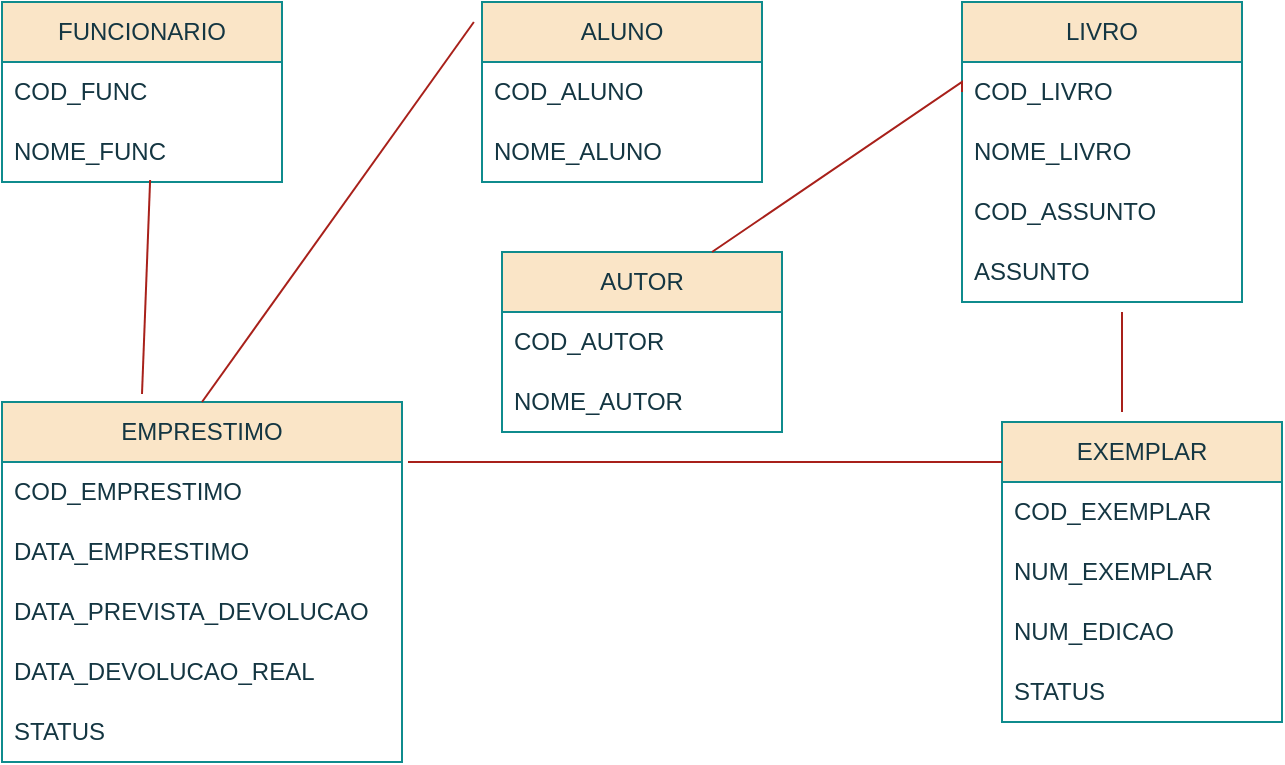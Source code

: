 <mxfile version="21.7.2" type="google">
  <diagram name="Página-1" id="TrCaCFIthRfWNTuMMd49">
    <mxGraphModel grid="1" page="1" gridSize="10" guides="1" tooltips="1" connect="1" arrows="1" fold="1" pageScale="1" pageWidth="827" pageHeight="1169" math="0" shadow="0">
      <root>
        <mxCell id="0" />
        <mxCell id="1" parent="0" />
        <mxCell id="9lE_3xaZWTyWTYsH1hgt-3" value="FUNCIONARIO" style="swimlane;fontStyle=0;childLayout=stackLayout;horizontal=1;startSize=30;horizontalStack=0;resizeParent=1;resizeParentMax=0;resizeLast=0;collapsible=1;marginBottom=0;whiteSpace=wrap;html=1;labelBackgroundColor=none;fillColor=#FAE5C7;strokeColor=#0F8B8D;fontColor=#143642;" vertex="1" parent="1">
          <mxGeometry x="60" y="40" width="140" height="90" as="geometry" />
        </mxCell>
        <mxCell id="9lE_3xaZWTyWTYsH1hgt-4" value="COD_FUNC" style="text;strokeColor=none;fillColor=none;align=left;verticalAlign=middle;spacingLeft=4;spacingRight=4;overflow=hidden;points=[[0,0.5],[1,0.5]];portConstraint=eastwest;rotatable=0;whiteSpace=wrap;html=1;labelBackgroundColor=none;fontColor=#143642;" vertex="1" parent="9lE_3xaZWTyWTYsH1hgt-3">
          <mxGeometry y="30" width="140" height="30" as="geometry" />
        </mxCell>
        <mxCell id="9lE_3xaZWTyWTYsH1hgt-5" value="NOME_FUNC" style="text;strokeColor=none;fillColor=none;align=left;verticalAlign=middle;spacingLeft=4;spacingRight=4;overflow=hidden;points=[[0,0.5],[1,0.5]];portConstraint=eastwest;rotatable=0;whiteSpace=wrap;html=1;labelBackgroundColor=none;fontColor=#143642;" vertex="1" parent="9lE_3xaZWTyWTYsH1hgt-3">
          <mxGeometry y="60" width="140" height="30" as="geometry" />
        </mxCell>
        <mxCell id="9lE_3xaZWTyWTYsH1hgt-7" value="ALUNO" style="swimlane;fontStyle=0;childLayout=stackLayout;horizontal=1;startSize=30;horizontalStack=0;resizeParent=1;resizeParentMax=0;resizeLast=0;collapsible=1;marginBottom=0;whiteSpace=wrap;html=1;labelBackgroundColor=none;fillColor=#FAE5C7;strokeColor=#0F8B8D;fontColor=#143642;" vertex="1" parent="1">
          <mxGeometry x="300" y="40" width="140" height="90" as="geometry" />
        </mxCell>
        <mxCell id="9lE_3xaZWTyWTYsH1hgt-8" value="COD_ALUNO" style="text;strokeColor=none;fillColor=none;align=left;verticalAlign=middle;spacingLeft=4;spacingRight=4;overflow=hidden;points=[[0,0.5],[1,0.5]];portConstraint=eastwest;rotatable=0;whiteSpace=wrap;html=1;labelBackgroundColor=none;fontColor=#143642;" vertex="1" parent="9lE_3xaZWTyWTYsH1hgt-7">
          <mxGeometry y="30" width="140" height="30" as="geometry" />
        </mxCell>
        <mxCell id="9lE_3xaZWTyWTYsH1hgt-9" value="NOME_ALUNO" style="text;strokeColor=none;fillColor=none;align=left;verticalAlign=middle;spacingLeft=4;spacingRight=4;overflow=hidden;points=[[0,0.5],[1,0.5]];portConstraint=eastwest;rotatable=0;whiteSpace=wrap;html=1;labelBackgroundColor=none;fontColor=#143642;" vertex="1" parent="9lE_3xaZWTyWTYsH1hgt-7">
          <mxGeometry y="60" width="140" height="30" as="geometry" />
        </mxCell>
        <mxCell id="9lE_3xaZWTyWTYsH1hgt-10" value="LIVRO" style="swimlane;fontStyle=0;childLayout=stackLayout;horizontal=1;startSize=30;horizontalStack=0;resizeParent=1;resizeParentMax=0;resizeLast=0;collapsible=1;marginBottom=0;whiteSpace=wrap;html=1;labelBackgroundColor=none;fillColor=#FAE5C7;strokeColor=#0F8B8D;fontColor=#143642;" vertex="1" parent="1">
          <mxGeometry x="540" y="40" width="140" height="150" as="geometry" />
        </mxCell>
        <mxCell id="9lE_3xaZWTyWTYsH1hgt-11" value="COD_LIVRO" style="text;strokeColor=none;fillColor=none;align=left;verticalAlign=middle;spacingLeft=4;spacingRight=4;overflow=hidden;points=[[0,0.5],[1,0.5]];portConstraint=eastwest;rotatable=0;whiteSpace=wrap;html=1;labelBackgroundColor=none;fontColor=#143642;" vertex="1" parent="9lE_3xaZWTyWTYsH1hgt-10">
          <mxGeometry y="30" width="140" height="30" as="geometry" />
        </mxCell>
        <mxCell id="9lE_3xaZWTyWTYsH1hgt-12" value="NOME_LIVRO" style="text;strokeColor=none;fillColor=none;align=left;verticalAlign=middle;spacingLeft=4;spacingRight=4;overflow=hidden;points=[[0,0.5],[1,0.5]];portConstraint=eastwest;rotatable=0;whiteSpace=wrap;html=1;labelBackgroundColor=none;fontColor=#143642;" vertex="1" parent="9lE_3xaZWTyWTYsH1hgt-10">
          <mxGeometry y="60" width="140" height="30" as="geometry" />
        </mxCell>
        <mxCell id="9lE_3xaZWTyWTYsH1hgt-25" value="COD_ASSUNTO" style="text;strokeColor=none;fillColor=none;align=left;verticalAlign=middle;spacingLeft=4;spacingRight=4;overflow=hidden;points=[[0,0.5],[1,0.5]];portConstraint=eastwest;rotatable=0;whiteSpace=wrap;html=1;labelBackgroundColor=none;fontColor=#143642;" vertex="1" parent="9lE_3xaZWTyWTYsH1hgt-10">
          <mxGeometry y="90" width="140" height="30" as="geometry" />
        </mxCell>
        <mxCell id="9lE_3xaZWTyWTYsH1hgt-31" value="ASSUNTO" style="text;strokeColor=none;fillColor=none;align=left;verticalAlign=middle;spacingLeft=4;spacingRight=4;overflow=hidden;points=[[0,0.5],[1,0.5]];portConstraint=eastwest;rotatable=0;whiteSpace=wrap;html=1;labelBackgroundColor=none;fontColor=#143642;" vertex="1" parent="9lE_3xaZWTyWTYsH1hgt-10">
          <mxGeometry y="120" width="140" height="30" as="geometry" />
        </mxCell>
        <mxCell id="9lE_3xaZWTyWTYsH1hgt-13" value="AUTOR" style="swimlane;fontStyle=0;childLayout=stackLayout;horizontal=1;startSize=30;horizontalStack=0;resizeParent=1;resizeParentMax=0;resizeLast=0;collapsible=1;marginBottom=0;whiteSpace=wrap;html=1;labelBackgroundColor=none;fillColor=#FAE5C7;strokeColor=#0F8B8D;fontColor=#143642;" vertex="1" parent="1">
          <mxGeometry x="310" y="165" width="140" height="90" as="geometry" />
        </mxCell>
        <mxCell id="9lE_3xaZWTyWTYsH1hgt-14" value="COD_AUTOR" style="text;strokeColor=none;fillColor=none;align=left;verticalAlign=middle;spacingLeft=4;spacingRight=4;overflow=hidden;points=[[0,0.5],[1,0.5]];portConstraint=eastwest;rotatable=0;whiteSpace=wrap;html=1;labelBackgroundColor=none;fontColor=#143642;" vertex="1" parent="9lE_3xaZWTyWTYsH1hgt-13">
          <mxGeometry y="30" width="140" height="30" as="geometry" />
        </mxCell>
        <mxCell id="9lE_3xaZWTyWTYsH1hgt-15" value="NOME_AUTOR" style="text;strokeColor=none;fillColor=none;align=left;verticalAlign=middle;spacingLeft=4;spacingRight=4;overflow=hidden;points=[[0,0.5],[1,0.5]];portConstraint=eastwest;rotatable=0;whiteSpace=wrap;html=1;labelBackgroundColor=none;fontColor=#143642;" vertex="1" parent="9lE_3xaZWTyWTYsH1hgt-13">
          <mxGeometry y="60" width="140" height="30" as="geometry" />
        </mxCell>
        <mxCell id="9lE_3xaZWTyWTYsH1hgt-16" value="EMPRESTIMO" style="swimlane;fontStyle=0;childLayout=stackLayout;horizontal=1;startSize=30;horizontalStack=0;resizeParent=1;resizeParentMax=0;resizeLast=0;collapsible=1;marginBottom=0;whiteSpace=wrap;html=1;labelBackgroundColor=none;fillColor=#FAE5C7;strokeColor=#0F8B8D;fontColor=#143642;" vertex="1" parent="1">
          <mxGeometry x="60" y="240" width="200" height="180" as="geometry" />
        </mxCell>
        <mxCell id="9lE_3xaZWTyWTYsH1hgt-17" value="COD_EMPRESTIMO" style="text;strokeColor=none;fillColor=none;align=left;verticalAlign=middle;spacingLeft=4;spacingRight=4;overflow=hidden;points=[[0,0.5],[1,0.5]];portConstraint=eastwest;rotatable=0;whiteSpace=wrap;html=1;labelBackgroundColor=none;fontColor=#143642;" vertex="1" parent="9lE_3xaZWTyWTYsH1hgt-16">
          <mxGeometry y="30" width="200" height="30" as="geometry" />
        </mxCell>
        <mxCell id="9lE_3xaZWTyWTYsH1hgt-18" value="DATA_EMPRESTIMO" style="text;strokeColor=none;fillColor=none;align=left;verticalAlign=middle;spacingLeft=4;spacingRight=4;overflow=hidden;points=[[0,0.5],[1,0.5]];portConstraint=eastwest;rotatable=0;whiteSpace=wrap;html=1;labelBackgroundColor=none;fontColor=#143642;" vertex="1" parent="9lE_3xaZWTyWTYsH1hgt-16">
          <mxGeometry y="60" width="200" height="30" as="geometry" />
        </mxCell>
        <mxCell id="9lE_3xaZWTyWTYsH1hgt-30" value="DATA_PREVISTA_DEVOLUCAO" style="text;strokeColor=none;fillColor=none;align=left;verticalAlign=middle;spacingLeft=4;spacingRight=4;overflow=hidden;points=[[0,0.5],[1,0.5]];portConstraint=eastwest;rotatable=0;whiteSpace=wrap;html=1;labelBackgroundColor=none;fontColor=#143642;" vertex="1" parent="9lE_3xaZWTyWTYsH1hgt-16">
          <mxGeometry y="90" width="200" height="30" as="geometry" />
        </mxCell>
        <mxCell id="9lE_3xaZWTyWTYsH1hgt-32" value="DATA_DEVOLUCAO_REAL" style="text;strokeColor=none;fillColor=none;align=left;verticalAlign=middle;spacingLeft=4;spacingRight=4;overflow=hidden;points=[[0,0.5],[1,0.5]];portConstraint=eastwest;rotatable=0;whiteSpace=wrap;html=1;labelBackgroundColor=none;fontColor=#143642;" vertex="1" parent="9lE_3xaZWTyWTYsH1hgt-16">
          <mxGeometry y="120" width="200" height="30" as="geometry" />
        </mxCell>
        <mxCell id="9lE_3xaZWTyWTYsH1hgt-37" value="STATUS" style="text;strokeColor=none;fillColor=none;align=left;verticalAlign=middle;spacingLeft=4;spacingRight=4;overflow=hidden;points=[[0,0.5],[1,0.5]];portConstraint=eastwest;rotatable=0;whiteSpace=wrap;html=1;labelBackgroundColor=none;fontColor=#143642;" vertex="1" parent="9lE_3xaZWTyWTYsH1hgt-16">
          <mxGeometry y="150" width="200" height="30" as="geometry" />
        </mxCell>
        <mxCell id="9lE_3xaZWTyWTYsH1hgt-19" value="EXEMPLAR" style="swimlane;fontStyle=0;childLayout=stackLayout;horizontal=1;startSize=30;horizontalStack=0;resizeParent=1;resizeParentMax=0;resizeLast=0;collapsible=1;marginBottom=0;whiteSpace=wrap;html=1;labelBackgroundColor=none;fillColor=#FAE5C7;strokeColor=#0F8B8D;fontColor=#143642;" vertex="1" parent="1">
          <mxGeometry x="560" y="250" width="140" height="150" as="geometry" />
        </mxCell>
        <mxCell id="9lE_3xaZWTyWTYsH1hgt-20" value="COD_EXEMPLAR" style="text;strokeColor=none;fillColor=none;align=left;verticalAlign=middle;spacingLeft=4;spacingRight=4;overflow=hidden;points=[[0,0.5],[1,0.5]];portConstraint=eastwest;rotatable=0;whiteSpace=wrap;html=1;labelBackgroundColor=none;fontColor=#143642;" vertex="1" parent="9lE_3xaZWTyWTYsH1hgt-19">
          <mxGeometry y="30" width="140" height="30" as="geometry" />
        </mxCell>
        <mxCell id="9lE_3xaZWTyWTYsH1hgt-21" value="NUM_EXEMPLAR" style="text;strokeColor=none;fillColor=none;align=left;verticalAlign=middle;spacingLeft=4;spacingRight=4;overflow=hidden;points=[[0,0.5],[1,0.5]];portConstraint=eastwest;rotatable=0;whiteSpace=wrap;html=1;labelBackgroundColor=none;fontColor=#143642;" vertex="1" parent="9lE_3xaZWTyWTYsH1hgt-19">
          <mxGeometry y="60" width="140" height="30" as="geometry" />
        </mxCell>
        <mxCell id="9lE_3xaZWTyWTYsH1hgt-27" value="NUM_EDICAO" style="text;strokeColor=none;fillColor=none;align=left;verticalAlign=middle;spacingLeft=4;spacingRight=4;overflow=hidden;points=[[0,0.5],[1,0.5]];portConstraint=eastwest;rotatable=0;whiteSpace=wrap;html=1;labelBackgroundColor=none;fontColor=#143642;" vertex="1" parent="9lE_3xaZWTyWTYsH1hgt-19">
          <mxGeometry y="90" width="140" height="30" as="geometry" />
        </mxCell>
        <mxCell id="9lE_3xaZWTyWTYsH1hgt-29" value="STATUS" style="text;strokeColor=none;fillColor=none;align=left;verticalAlign=middle;spacingLeft=4;spacingRight=4;overflow=hidden;points=[[0,0.5],[1,0.5]];portConstraint=eastwest;rotatable=0;whiteSpace=wrap;html=1;labelBackgroundColor=none;fontColor=#143642;" vertex="1" parent="9lE_3xaZWTyWTYsH1hgt-19">
          <mxGeometry y="120" width="140" height="30" as="geometry" />
        </mxCell>
        <mxCell id="9lE_3xaZWTyWTYsH1hgt-35" value="" style="endArrow=none;html=1;rounded=0;entryX=-0.029;entryY=0.111;entryDx=0;entryDy=0;entryPerimeter=0;labelBackgroundColor=none;strokeColor=#A8201A;fontColor=default;exitX=0.5;exitY=0;exitDx=0;exitDy=0;" edge="1" parent="1" source="9lE_3xaZWTyWTYsH1hgt-16" target="9lE_3xaZWTyWTYsH1hgt-7">
          <mxGeometry width="50" height="50" relative="1" as="geometry">
            <mxPoint x="200" y="240" as="sourcePoint" />
            <mxPoint x="250" y="190" as="targetPoint" />
            <Array as="points" />
          </mxGeometry>
        </mxCell>
        <mxCell id="9lE_3xaZWTyWTYsH1hgt-36" value="" style="endArrow=none;html=1;rounded=0;entryX=0;entryY=0.133;entryDx=0;entryDy=0;entryPerimeter=0;labelBackgroundColor=none;strokeColor=#A8201A;fontColor=default;exitX=1.015;exitY=0;exitDx=0;exitDy=0;exitPerimeter=0;" edge="1" parent="1" source="9lE_3xaZWTyWTYsH1hgt-17" target="9lE_3xaZWTyWTYsH1hgt-19">
          <mxGeometry width="50" height="50" relative="1" as="geometry">
            <mxPoint x="450" y="270" as="sourcePoint" />
            <mxPoint x="440" y="230" as="targetPoint" />
          </mxGeometry>
        </mxCell>
        <mxCell id="9lE_3xaZWTyWTYsH1hgt-39" value="" style="endArrow=none;html=1;rounded=0;strokeColor=#A8201A;fontColor=#143642;fillColor=#FAE5C7;exitX=0.35;exitY=-0.022;exitDx=0;exitDy=0;exitPerimeter=0;entryX=0.529;entryY=0.967;entryDx=0;entryDy=0;entryPerimeter=0;" edge="1" parent="1" source="9lE_3xaZWTyWTYsH1hgt-16" target="9lE_3xaZWTyWTYsH1hgt-5">
          <mxGeometry width="50" height="50" relative="1" as="geometry">
            <mxPoint x="140" y="230" as="sourcePoint" />
            <mxPoint x="137" y="133" as="targetPoint" />
          </mxGeometry>
        </mxCell>
        <mxCell id="9lE_3xaZWTyWTYsH1hgt-41" value="" style="endArrow=none;html=1;rounded=0;strokeColor=#A8201A;fontColor=#143642;fillColor=#FAE5C7;exitX=0.75;exitY=0;exitDx=0;exitDy=0;entryX=0;entryY=0.5;entryDx=0;entryDy=0;" edge="1" parent="1" source="9lE_3xaZWTyWTYsH1hgt-13" target="9lE_3xaZWTyWTYsH1hgt-11">
          <mxGeometry width="50" height="50" relative="1" as="geometry">
            <mxPoint x="390" y="280" as="sourcePoint" />
            <mxPoint x="440" y="230" as="targetPoint" />
            <Array as="points">
              <mxPoint x="540" y="80" />
            </Array>
          </mxGeometry>
        </mxCell>
        <mxCell id="9lE_3xaZWTyWTYsH1hgt-43" value="" style="endArrow=none;html=1;rounded=0;strokeColor=#A8201A;fontColor=#143642;fillColor=#FAE5C7;" edge="1" parent="1">
          <mxGeometry width="50" height="50" relative="1" as="geometry">
            <mxPoint x="620" y="245" as="sourcePoint" />
            <mxPoint x="620" y="195" as="targetPoint" />
          </mxGeometry>
        </mxCell>
      </root>
    </mxGraphModel>
  </diagram>
</mxfile>
